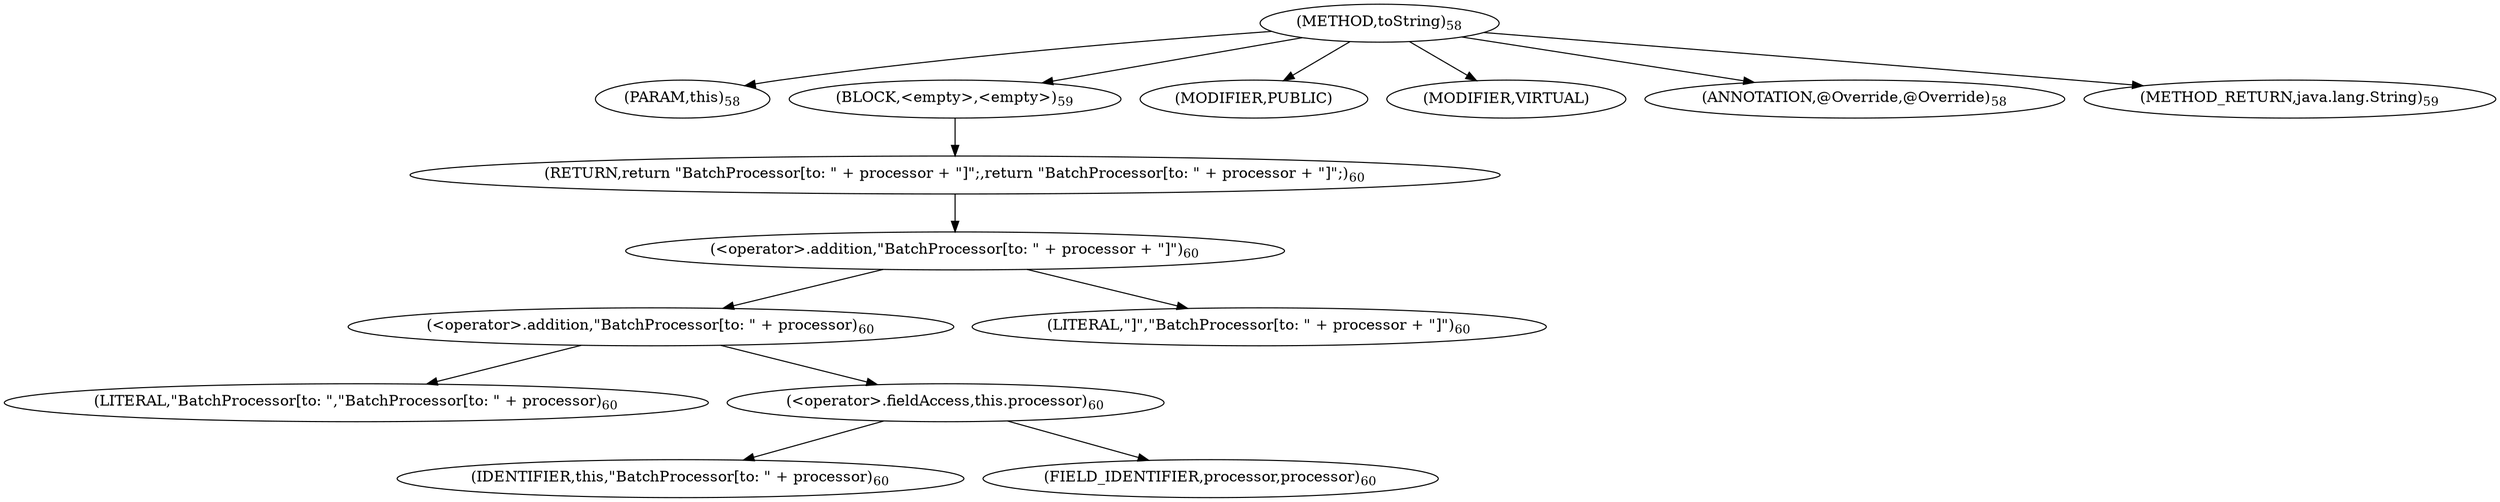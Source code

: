 digraph "toString" {  
"101" [label = <(METHOD,toString)<SUB>58</SUB>> ]
"102" [label = <(PARAM,this)<SUB>58</SUB>> ]
"103" [label = <(BLOCK,&lt;empty&gt;,&lt;empty&gt;)<SUB>59</SUB>> ]
"104" [label = <(RETURN,return &quot;BatchProcessor[to: &quot; + processor + &quot;]&quot;;,return &quot;BatchProcessor[to: &quot; + processor + &quot;]&quot;;)<SUB>60</SUB>> ]
"105" [label = <(&lt;operator&gt;.addition,&quot;BatchProcessor[to: &quot; + processor + &quot;]&quot;)<SUB>60</SUB>> ]
"106" [label = <(&lt;operator&gt;.addition,&quot;BatchProcessor[to: &quot; + processor)<SUB>60</SUB>> ]
"107" [label = <(LITERAL,&quot;BatchProcessor[to: &quot;,&quot;BatchProcessor[to: &quot; + processor)<SUB>60</SUB>> ]
"108" [label = <(&lt;operator&gt;.fieldAccess,this.processor)<SUB>60</SUB>> ]
"109" [label = <(IDENTIFIER,this,&quot;BatchProcessor[to: &quot; + processor)<SUB>60</SUB>> ]
"110" [label = <(FIELD_IDENTIFIER,processor,processor)<SUB>60</SUB>> ]
"111" [label = <(LITERAL,&quot;]&quot;,&quot;BatchProcessor[to: &quot; + processor + &quot;]&quot;)<SUB>60</SUB>> ]
"112" [label = <(MODIFIER,PUBLIC)> ]
"113" [label = <(MODIFIER,VIRTUAL)> ]
"114" [label = <(ANNOTATION,@Override,@Override)<SUB>58</SUB>> ]
"115" [label = <(METHOD_RETURN,java.lang.String)<SUB>59</SUB>> ]
  "101" -> "102" 
  "101" -> "103" 
  "101" -> "112" 
  "101" -> "113" 
  "101" -> "114" 
  "101" -> "115" 
  "103" -> "104" 
  "104" -> "105" 
  "105" -> "106" 
  "105" -> "111" 
  "106" -> "107" 
  "106" -> "108" 
  "108" -> "109" 
  "108" -> "110" 
}
